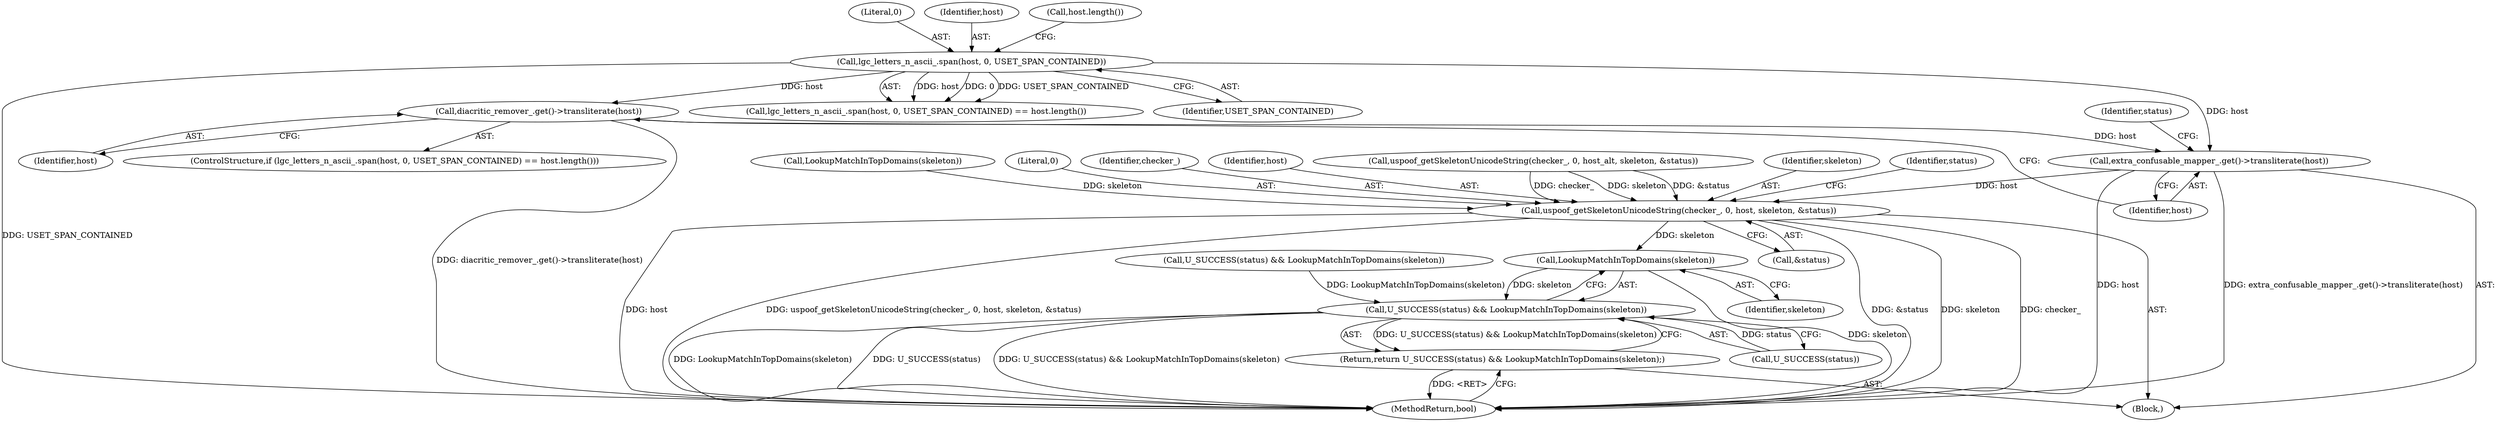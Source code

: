 digraph "0_Chrome_f9b56bc54fdff5981dba39a707489c3ca9980fac_1@API" {
"1000125" [label="(Call,diacritic_remover_.get()->transliterate(host))"];
"1000120" [label="(Call,lgc_letters_n_ascii_.span(host, 0, USET_SPAN_CONTAINED))"];
"1000127" [label="(Call,extra_confusable_mapper_.get()->transliterate(host))"];
"1000196" [label="(Call,uspoof_getSkeletonUnicodeString(checker_, 0, host, skeleton, &status))"];
"1000207" [label="(Call,LookupMatchInTopDomains(skeleton))"];
"1000204" [label="(Call,U_SUCCESS(status) && LookupMatchInTopDomains(skeleton))"];
"1000203" [label="(Return,return U_SUCCESS(status) && LookupMatchInTopDomains(skeleton);)"];
"1000119" [label="(Call,lgc_letters_n_ascii_.span(host, 0, USET_SPAN_CONTAINED) == host.length())"];
"1000105" [label="(Block,)"];
"1000200" [label="(Identifier,skeleton)"];
"1000123" [label="(Identifier,USET_SPAN_CONTAINED)"];
"1000118" [label="(ControlStructure,if (lgc_letters_n_ascii_.span(host, 0, USET_SPAN_CONTAINED) == host.length()))"];
"1000203" [label="(Return,return U_SUCCESS(status) && LookupMatchInTopDomains(skeleton);)"];
"1000206" [label="(Identifier,status)"];
"1000192" [label="(Call,LookupMatchInTopDomains(skeleton))"];
"1000209" [label="(MethodReturn,bool)"];
"1000131" [label="(Identifier,status)"];
"1000198" [label="(Literal,0)"];
"1000197" [label="(Identifier,checker_)"];
"1000122" [label="(Literal,0)"];
"1000128" [label="(Identifier,host)"];
"1000189" [label="(Call,U_SUCCESS(status) && LookupMatchInTopDomains(skeleton))"];
"1000207" [label="(Call,LookupMatchInTopDomains(skeleton))"];
"1000126" [label="(Identifier,host)"];
"1000196" [label="(Call,uspoof_getSkeletonUnicodeString(checker_, 0, host, skeleton, &status))"];
"1000199" [label="(Identifier,host)"];
"1000201" [label="(Call,&status)"];
"1000125" [label="(Call,diacritic_remover_.get()->transliterate(host))"];
"1000120" [label="(Call,lgc_letters_n_ascii_.span(host, 0, USET_SPAN_CONTAINED))"];
"1000204" [label="(Call,U_SUCCESS(status) && LookupMatchInTopDomains(skeleton))"];
"1000127" [label="(Call,extra_confusable_mapper_.get()->transliterate(host))"];
"1000181" [label="(Call,uspoof_getSkeletonUnicodeString(checker_, 0, host_alt, skeleton, &status))"];
"1000121" [label="(Identifier,host)"];
"1000208" [label="(Identifier,skeleton)"];
"1000205" [label="(Call,U_SUCCESS(status))"];
"1000124" [label="(Call,host.length())"];
"1000125" -> "1000118"  [label="AST: "];
"1000125" -> "1000126"  [label="CFG: "];
"1000126" -> "1000125"  [label="AST: "];
"1000128" -> "1000125"  [label="CFG: "];
"1000125" -> "1000209"  [label="DDG: diacritic_remover_.get()->transliterate(host)"];
"1000120" -> "1000125"  [label="DDG: host"];
"1000125" -> "1000127"  [label="DDG: host"];
"1000120" -> "1000119"  [label="AST: "];
"1000120" -> "1000123"  [label="CFG: "];
"1000121" -> "1000120"  [label="AST: "];
"1000122" -> "1000120"  [label="AST: "];
"1000123" -> "1000120"  [label="AST: "];
"1000124" -> "1000120"  [label="CFG: "];
"1000120" -> "1000209"  [label="DDG: USET_SPAN_CONTAINED"];
"1000120" -> "1000119"  [label="DDG: host"];
"1000120" -> "1000119"  [label="DDG: 0"];
"1000120" -> "1000119"  [label="DDG: USET_SPAN_CONTAINED"];
"1000120" -> "1000127"  [label="DDG: host"];
"1000127" -> "1000105"  [label="AST: "];
"1000127" -> "1000128"  [label="CFG: "];
"1000128" -> "1000127"  [label="AST: "];
"1000131" -> "1000127"  [label="CFG: "];
"1000127" -> "1000209"  [label="DDG: extra_confusable_mapper_.get()->transliterate(host)"];
"1000127" -> "1000209"  [label="DDG: host"];
"1000127" -> "1000196"  [label="DDG: host"];
"1000196" -> "1000105"  [label="AST: "];
"1000196" -> "1000201"  [label="CFG: "];
"1000197" -> "1000196"  [label="AST: "];
"1000198" -> "1000196"  [label="AST: "];
"1000199" -> "1000196"  [label="AST: "];
"1000200" -> "1000196"  [label="AST: "];
"1000201" -> "1000196"  [label="AST: "];
"1000206" -> "1000196"  [label="CFG: "];
"1000196" -> "1000209"  [label="DDG: &status"];
"1000196" -> "1000209"  [label="DDG: skeleton"];
"1000196" -> "1000209"  [label="DDG: checker_"];
"1000196" -> "1000209"  [label="DDG: host"];
"1000196" -> "1000209"  [label="DDG: uspoof_getSkeletonUnicodeString(checker_, 0, host, skeleton, &status)"];
"1000181" -> "1000196"  [label="DDG: checker_"];
"1000181" -> "1000196"  [label="DDG: skeleton"];
"1000181" -> "1000196"  [label="DDG: &status"];
"1000192" -> "1000196"  [label="DDG: skeleton"];
"1000196" -> "1000207"  [label="DDG: skeleton"];
"1000207" -> "1000204"  [label="AST: "];
"1000207" -> "1000208"  [label="CFG: "];
"1000208" -> "1000207"  [label="AST: "];
"1000204" -> "1000207"  [label="CFG: "];
"1000207" -> "1000209"  [label="DDG: skeleton"];
"1000207" -> "1000204"  [label="DDG: skeleton"];
"1000204" -> "1000203"  [label="AST: "];
"1000204" -> "1000205"  [label="CFG: "];
"1000205" -> "1000204"  [label="AST: "];
"1000203" -> "1000204"  [label="CFG: "];
"1000204" -> "1000209"  [label="DDG: LookupMatchInTopDomains(skeleton)"];
"1000204" -> "1000209"  [label="DDG: U_SUCCESS(status)"];
"1000204" -> "1000209"  [label="DDG: U_SUCCESS(status) && LookupMatchInTopDomains(skeleton)"];
"1000204" -> "1000203"  [label="DDG: U_SUCCESS(status) && LookupMatchInTopDomains(skeleton)"];
"1000205" -> "1000204"  [label="DDG: status"];
"1000189" -> "1000204"  [label="DDG: LookupMatchInTopDomains(skeleton)"];
"1000203" -> "1000105"  [label="AST: "];
"1000209" -> "1000203"  [label="CFG: "];
"1000203" -> "1000209"  [label="DDG: <RET>"];
}
